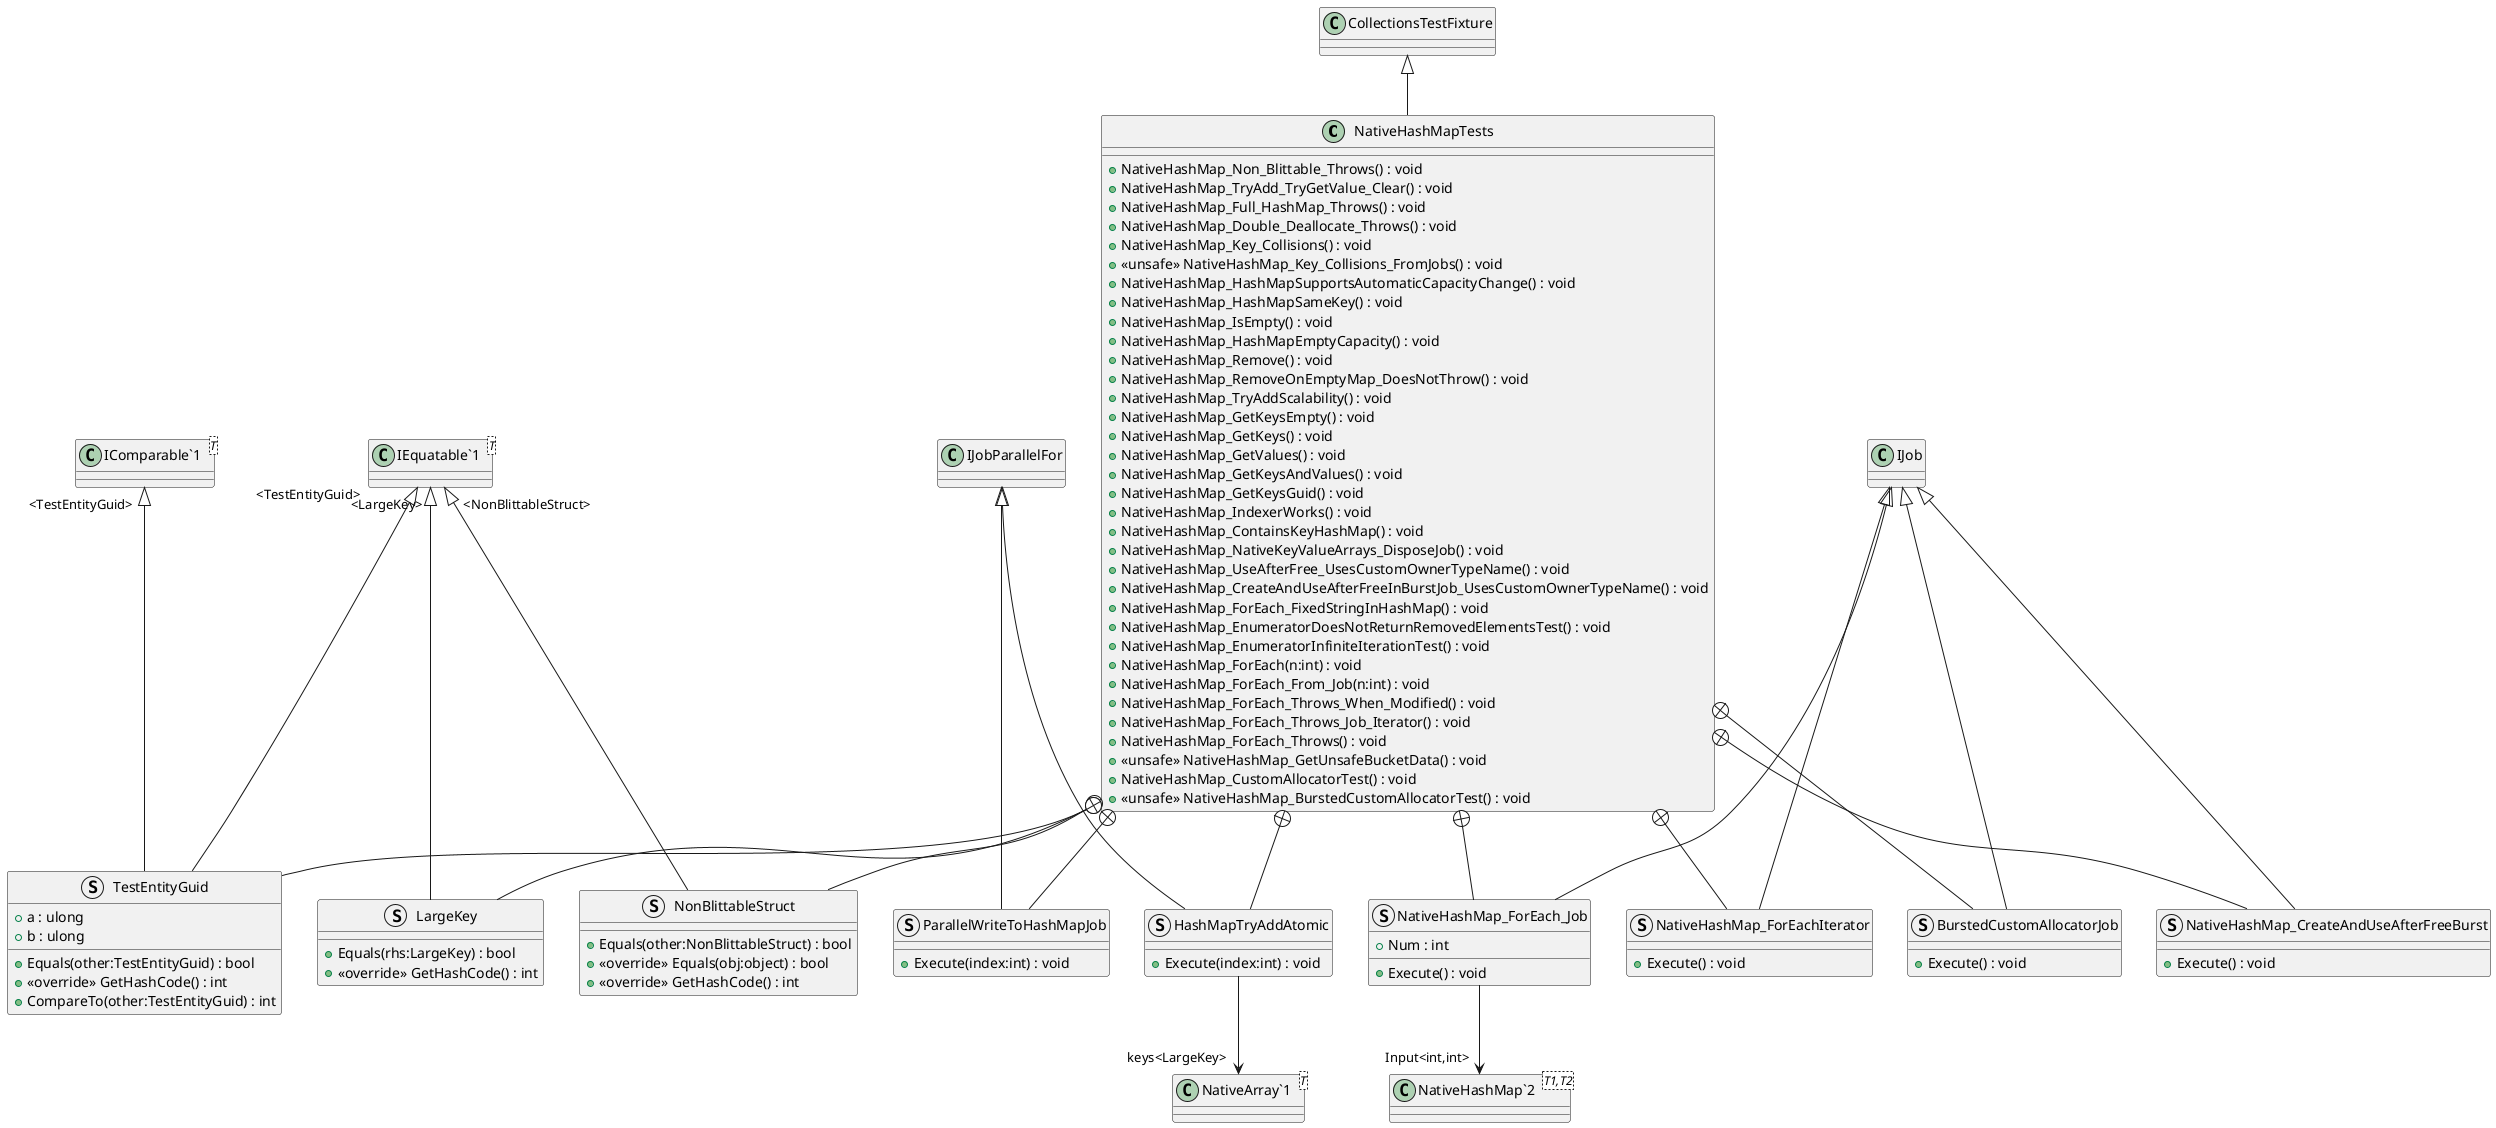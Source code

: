 @startuml
class NativeHashMapTests {
    + NativeHashMap_Non_Blittable_Throws() : void
    + NativeHashMap_TryAdd_TryGetValue_Clear() : void
    + NativeHashMap_Full_HashMap_Throws() : void
    + NativeHashMap_Double_Deallocate_Throws() : void
    + NativeHashMap_Key_Collisions() : void
    + <<unsafe>> NativeHashMap_Key_Collisions_FromJobs() : void
    + NativeHashMap_HashMapSupportsAutomaticCapacityChange() : void
    + NativeHashMap_HashMapSameKey() : void
    + NativeHashMap_IsEmpty() : void
    + NativeHashMap_HashMapEmptyCapacity() : void
    + NativeHashMap_Remove() : void
    + NativeHashMap_RemoveOnEmptyMap_DoesNotThrow() : void
    + NativeHashMap_TryAddScalability() : void
    + NativeHashMap_GetKeysEmpty() : void
    + NativeHashMap_GetKeys() : void
    + NativeHashMap_GetValues() : void
    + NativeHashMap_GetKeysAndValues() : void
    + NativeHashMap_GetKeysGuid() : void
    + NativeHashMap_IndexerWorks() : void
    + NativeHashMap_ContainsKeyHashMap() : void
    + NativeHashMap_NativeKeyValueArrays_DisposeJob() : void
    + NativeHashMap_UseAfterFree_UsesCustomOwnerTypeName() : void
    + NativeHashMap_CreateAndUseAfterFreeInBurstJob_UsesCustomOwnerTypeName() : void
    + NativeHashMap_ForEach_FixedStringInHashMap() : void
    + NativeHashMap_EnumeratorDoesNotReturnRemovedElementsTest() : void
    + NativeHashMap_EnumeratorInfiniteIterationTest() : void
    + NativeHashMap_ForEach(n:int) : void
    + NativeHashMap_ForEach_From_Job(n:int) : void
    + NativeHashMap_ForEach_Throws_When_Modified() : void
    + NativeHashMap_ForEach_Throws_Job_Iterator() : void
    + NativeHashMap_ForEach_Throws() : void
    + <<unsafe>> NativeHashMap_GetUnsafeBucketData() : void
    + NativeHashMap_CustomAllocatorTest() : void
    + <<unsafe>> NativeHashMap_BurstedCustomAllocatorTest() : void
}
struct NonBlittableStruct {
    + Equals(other:NonBlittableStruct) : bool
    + <<override>> Equals(obj:object) : bool
    + <<override>> GetHashCode() : int
}
struct LargeKey {
    + Equals(rhs:LargeKey) : bool
    + <<override>> GetHashCode() : int
}
struct HashMapTryAddAtomic {
    + Execute(index:int) : void
}
struct TestEntityGuid {
    + a : ulong
    + b : ulong
    + Equals(other:TestEntityGuid) : bool
    + <<override>> GetHashCode() : int
    + CompareTo(other:TestEntityGuid) : int
}
struct NativeHashMap_CreateAndUseAfterFreeBurst {
    + Execute() : void
}
struct NativeHashMap_ForEach_Job {
    + Num : int
    + Execute() : void
}
struct NativeHashMap_ForEachIterator {
    + Execute() : void
}
struct ParallelWriteToHashMapJob {
    + Execute(index:int) : void
}
struct BurstedCustomAllocatorJob {
    + Execute() : void
}
class "IEquatable`1"<T> {
}
class "NativeArray`1"<T> {
}
class "IComparable`1"<T> {
}
class "NativeHashMap`2"<T1,T2> {
}
CollectionsTestFixture <|-- NativeHashMapTests
NativeHashMapTests +-- NonBlittableStruct
"IEquatable`1" "<NonBlittableStruct>" <|-- NonBlittableStruct
NativeHashMapTests +-- LargeKey
"IEquatable`1" "<LargeKey>" <|-- LargeKey
NativeHashMapTests +-- HashMapTryAddAtomic
IJobParallelFor <|-- HashMapTryAddAtomic
HashMapTryAddAtomic --> "keys<LargeKey>" "NativeArray`1"
NativeHashMapTests +-- TestEntityGuid
"IEquatable`1" "<TestEntityGuid>" <|-- TestEntityGuid
"IComparable`1" "<TestEntityGuid>" <|-- TestEntityGuid
NativeHashMapTests +-- NativeHashMap_CreateAndUseAfterFreeBurst
IJob <|-- NativeHashMap_CreateAndUseAfterFreeBurst
NativeHashMapTests +-- NativeHashMap_ForEach_Job
IJob <|-- NativeHashMap_ForEach_Job
NativeHashMap_ForEach_Job --> "Input<int,int>" "NativeHashMap`2"
NativeHashMapTests +-- NativeHashMap_ForEachIterator
IJob <|-- NativeHashMap_ForEachIterator
NativeHashMapTests +-- ParallelWriteToHashMapJob
IJobParallelFor <|-- ParallelWriteToHashMapJob
NativeHashMapTests +-- BurstedCustomAllocatorJob
IJob <|-- BurstedCustomAllocatorJob
@enduml

